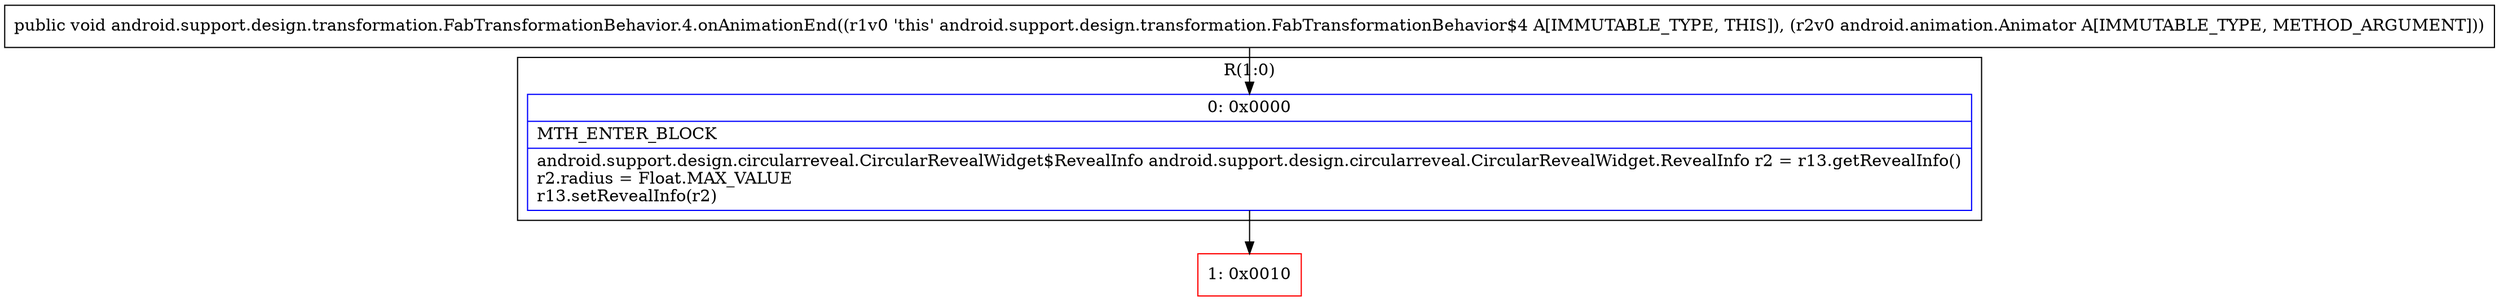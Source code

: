 digraph "CFG forandroid.support.design.transformation.FabTransformationBehavior.4.onAnimationEnd(Landroid\/animation\/Animator;)V" {
subgraph cluster_Region_370950216 {
label = "R(1:0)";
node [shape=record,color=blue];
Node_0 [shape=record,label="{0\:\ 0x0000|MTH_ENTER_BLOCK\l|android.support.design.circularreveal.CircularRevealWidget$RevealInfo android.support.design.circularreveal.CircularRevealWidget.RevealInfo r2 = r13.getRevealInfo()\lr2.radius = Float.MAX_VALUE\lr13.setRevealInfo(r2)\l}"];
}
Node_1 [shape=record,color=red,label="{1\:\ 0x0010}"];
MethodNode[shape=record,label="{public void android.support.design.transformation.FabTransformationBehavior.4.onAnimationEnd((r1v0 'this' android.support.design.transformation.FabTransformationBehavior$4 A[IMMUTABLE_TYPE, THIS]), (r2v0 android.animation.Animator A[IMMUTABLE_TYPE, METHOD_ARGUMENT])) }"];
MethodNode -> Node_0;
Node_0 -> Node_1;
}

